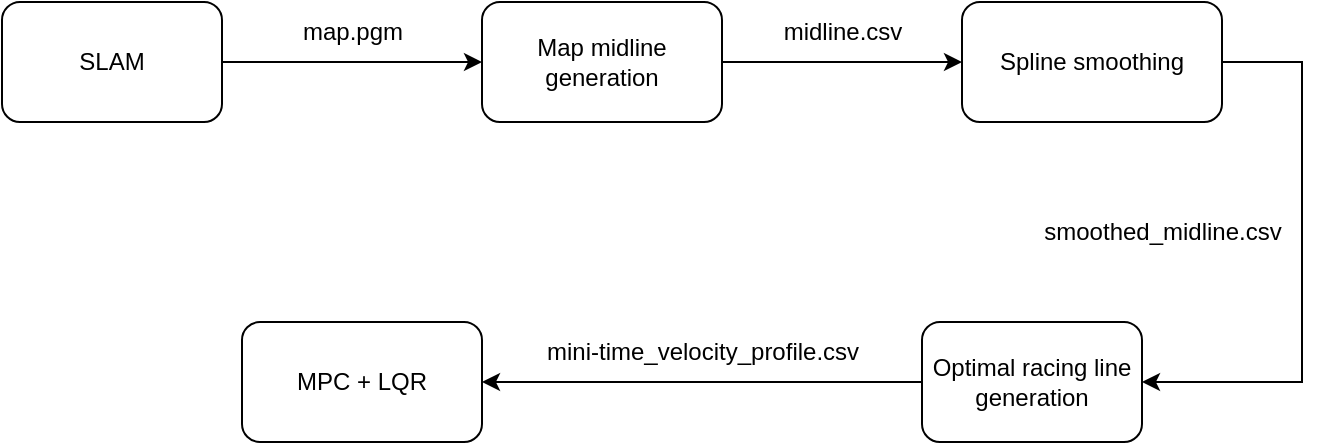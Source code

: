 <mxfile version="27.0.1">
  <diagram name="Page-1" id="BXFBb5s3PX1j7KHvRTwh">
    <mxGraphModel dx="947" dy="486" grid="1" gridSize="10" guides="1" tooltips="1" connect="1" arrows="1" fold="1" page="1" pageScale="1" pageWidth="850" pageHeight="1100" math="0" shadow="0">
      <root>
        <mxCell id="0" />
        <mxCell id="1" parent="0" />
        <mxCell id="zgqzQQ3cS3vmd_OXw90c-5" style="edgeStyle=orthogonalEdgeStyle;rounded=0;orthogonalLoop=1;jettySize=auto;html=1;entryX=0;entryY=0.5;entryDx=0;entryDy=0;" edge="1" parent="1" source="zgqzQQ3cS3vmd_OXw90c-3" target="zgqzQQ3cS3vmd_OXw90c-4">
          <mxGeometry relative="1" as="geometry" />
        </mxCell>
        <mxCell id="zgqzQQ3cS3vmd_OXw90c-3" value="SLAM" style="rounded=1;whiteSpace=wrap;html=1;" vertex="1" parent="1">
          <mxGeometry x="110" y="130" width="110" height="60" as="geometry" />
        </mxCell>
        <mxCell id="zgqzQQ3cS3vmd_OXw90c-7" style="edgeStyle=orthogonalEdgeStyle;rounded=0;orthogonalLoop=1;jettySize=auto;html=1;entryX=0;entryY=0.5;entryDx=0;entryDy=0;" edge="1" parent="1" source="zgqzQQ3cS3vmd_OXw90c-4" target="zgqzQQ3cS3vmd_OXw90c-6">
          <mxGeometry relative="1" as="geometry" />
        </mxCell>
        <mxCell id="zgqzQQ3cS3vmd_OXw90c-4" value="Map midline generation" style="rounded=1;whiteSpace=wrap;html=1;" vertex="1" parent="1">
          <mxGeometry x="350" y="130" width="120" height="60" as="geometry" />
        </mxCell>
        <mxCell id="zgqzQQ3cS3vmd_OXw90c-10" style="edgeStyle=orthogonalEdgeStyle;rounded=0;orthogonalLoop=1;jettySize=auto;html=1;entryX=1;entryY=0.5;entryDx=0;entryDy=0;" edge="1" parent="1" source="zgqzQQ3cS3vmd_OXw90c-6" target="zgqzQQ3cS3vmd_OXw90c-8">
          <mxGeometry relative="1" as="geometry">
            <Array as="points">
              <mxPoint x="760" y="160" />
              <mxPoint x="760" y="320" />
            </Array>
          </mxGeometry>
        </mxCell>
        <mxCell id="zgqzQQ3cS3vmd_OXw90c-6" value="Spline smoothing" style="rounded=1;whiteSpace=wrap;html=1;" vertex="1" parent="1">
          <mxGeometry x="590" y="130" width="130" height="60" as="geometry" />
        </mxCell>
        <mxCell id="zgqzQQ3cS3vmd_OXw90c-12" style="edgeStyle=orthogonalEdgeStyle;rounded=0;orthogonalLoop=1;jettySize=auto;html=1;entryX=1;entryY=0.5;entryDx=0;entryDy=0;" edge="1" parent="1" source="zgqzQQ3cS3vmd_OXw90c-8" target="zgqzQQ3cS3vmd_OXw90c-11">
          <mxGeometry relative="1" as="geometry" />
        </mxCell>
        <mxCell id="zgqzQQ3cS3vmd_OXw90c-8" value="Optimal racing line generation" style="rounded=1;whiteSpace=wrap;html=1;" vertex="1" parent="1">
          <mxGeometry x="570" y="290" width="110" height="60" as="geometry" />
        </mxCell>
        <mxCell id="zgqzQQ3cS3vmd_OXw90c-11" value="&lt;div&gt;MPC + LQR&lt;/div&gt;" style="rounded=1;whiteSpace=wrap;html=1;" vertex="1" parent="1">
          <mxGeometry x="230" y="290" width="120" height="60" as="geometry" />
        </mxCell>
        <mxCell id="zgqzQQ3cS3vmd_OXw90c-13" value="map.pgm" style="text;html=1;align=center;verticalAlign=middle;resizable=0;points=[];autosize=1;strokeColor=none;fillColor=none;" vertex="1" parent="1">
          <mxGeometry x="250" y="130" width="70" height="30" as="geometry" />
        </mxCell>
        <mxCell id="zgqzQQ3cS3vmd_OXw90c-14" value="midline.csv" style="text;html=1;align=center;verticalAlign=middle;resizable=0;points=[];autosize=1;strokeColor=none;fillColor=none;" vertex="1" parent="1">
          <mxGeometry x="490" y="130" width="80" height="30" as="geometry" />
        </mxCell>
        <mxCell id="zgqzQQ3cS3vmd_OXw90c-15" value="&lt;div&gt;smoothed_midline.csv&lt;/div&gt;" style="text;html=1;align=center;verticalAlign=middle;resizable=0;points=[];autosize=1;strokeColor=none;fillColor=none;" vertex="1" parent="1">
          <mxGeometry x="620" y="230" width="140" height="30" as="geometry" />
        </mxCell>
        <mxCell id="zgqzQQ3cS3vmd_OXw90c-16" value="&lt;div&gt;mini-time_velocity_profile.csv&lt;/div&gt;" style="text;html=1;align=center;verticalAlign=middle;resizable=0;points=[];autosize=1;strokeColor=none;fillColor=none;" vertex="1" parent="1">
          <mxGeometry x="370" y="290" width="180" height="30" as="geometry" />
        </mxCell>
      </root>
    </mxGraphModel>
  </diagram>
</mxfile>
